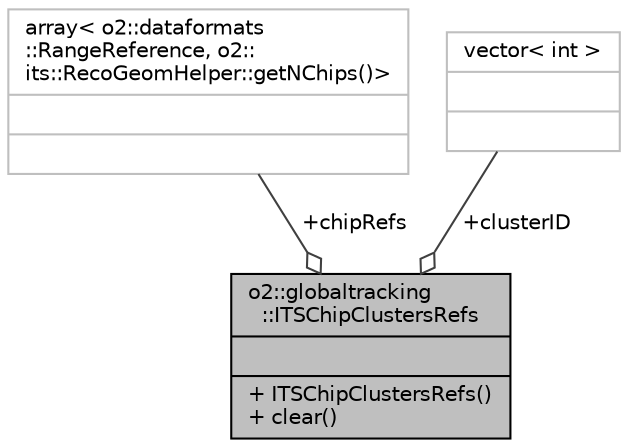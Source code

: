 digraph "o2::globaltracking::ITSChipClustersRefs"
{
 // INTERACTIVE_SVG=YES
  bgcolor="transparent";
  edge [fontname="Helvetica",fontsize="10",labelfontname="Helvetica",labelfontsize="10"];
  node [fontname="Helvetica",fontsize="10",shape=record];
  Node1 [label="{o2::globaltracking\l::ITSChipClustersRefs\n||+ ITSChipClustersRefs()\l+ clear()\l}",height=0.2,width=0.4,color="black", fillcolor="grey75", style="filled", fontcolor="black"];
  Node2 -> Node1 [color="grey25",fontsize="10",style="solid",label=" +chipRefs" ,arrowhead="odiamond",fontname="Helvetica"];
  Node2 [label="{array\< o2::dataformats\l::RangeReference, o2::\lits::RecoGeomHelper::getNChips()\>\n||}",height=0.2,width=0.4,color="grey75"];
  Node3 -> Node1 [color="grey25",fontsize="10",style="solid",label=" +clusterID" ,arrowhead="odiamond",fontname="Helvetica"];
  Node3 [label="{vector\< int \>\n||}",height=0.2,width=0.4,color="grey75"];
}

